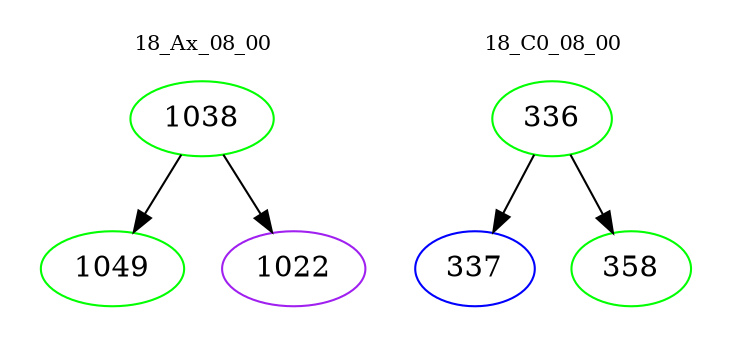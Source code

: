 digraph{
subgraph cluster_0 {
color = white
label = "18_Ax_08_00";
fontsize=10;
T0_1038 [label="1038", color="green"]
T0_1038 -> T0_1049 [color="black"]
T0_1049 [label="1049", color="green"]
T0_1038 -> T0_1022 [color="black"]
T0_1022 [label="1022", color="purple"]
}
subgraph cluster_1 {
color = white
label = "18_C0_08_00";
fontsize=10;
T1_336 [label="336", color="green"]
T1_336 -> T1_337 [color="black"]
T1_337 [label="337", color="blue"]
T1_336 -> T1_358 [color="black"]
T1_358 [label="358", color="green"]
}
}
